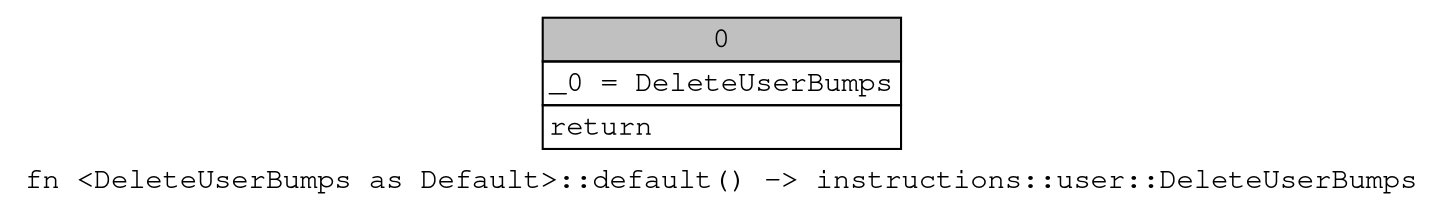 digraph Mir_0_13545 {
    graph [fontname="Courier, monospace"];
    node [fontname="Courier, monospace"];
    edge [fontname="Courier, monospace"];
    label=<fn &lt;DeleteUserBumps as Default&gt;::default() -&gt; instructions::user::DeleteUserBumps<br align="left"/>>;
    bb0__0_13545 [shape="none", label=<<table border="0" cellborder="1" cellspacing="0"><tr><td bgcolor="gray" align="center" colspan="1">0</td></tr><tr><td align="left" balign="left">_0 = DeleteUserBumps<br/></td></tr><tr><td align="left">return</td></tr></table>>];
}
